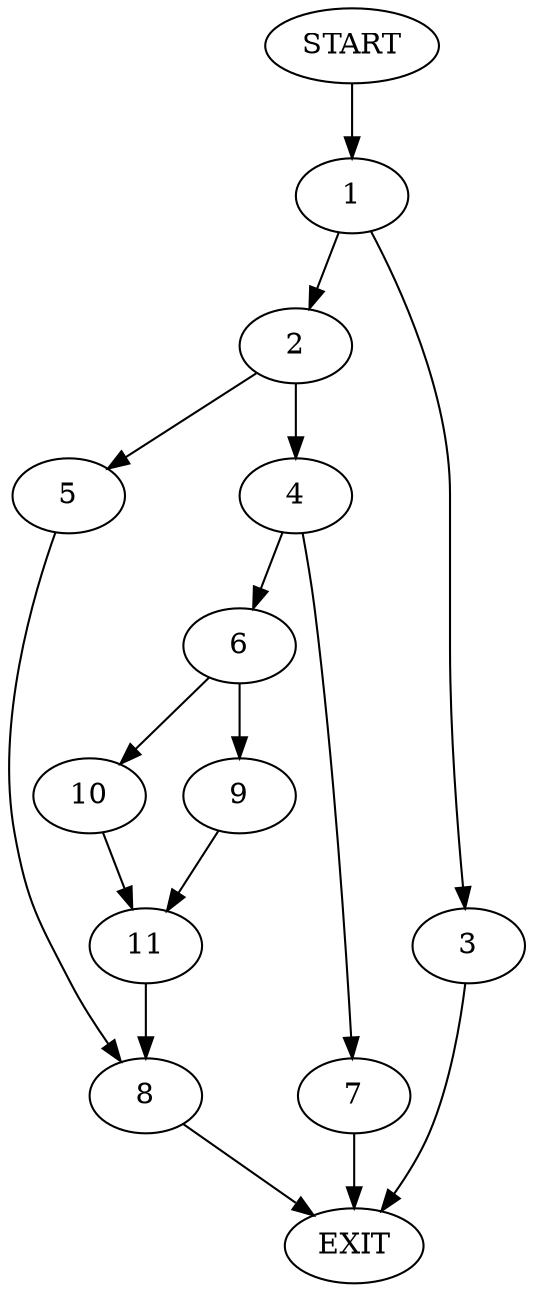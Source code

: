 digraph {
0 [label="START"]
12 [label="EXIT"]
0 -> 1
1 -> 2
1 -> 3
2 -> 4
2 -> 5
3 -> 12
4 -> 6
4 -> 7
5 -> 8
8 -> 12
6 -> 9
6 -> 10
7 -> 12
10 -> 11
9 -> 11
11 -> 8
}
